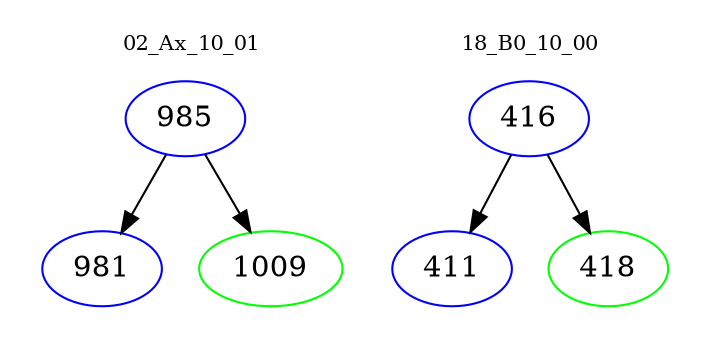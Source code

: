 digraph{
subgraph cluster_0 {
color = white
label = "02_Ax_10_01";
fontsize=10;
T0_985 [label="985", color="blue"]
T0_985 -> T0_981 [color="black"]
T0_981 [label="981", color="blue"]
T0_985 -> T0_1009 [color="black"]
T0_1009 [label="1009", color="green"]
}
subgraph cluster_1 {
color = white
label = "18_B0_10_00";
fontsize=10;
T1_416 [label="416", color="blue"]
T1_416 -> T1_411 [color="black"]
T1_411 [label="411", color="blue"]
T1_416 -> T1_418 [color="black"]
T1_418 [label="418", color="green"]
}
}
